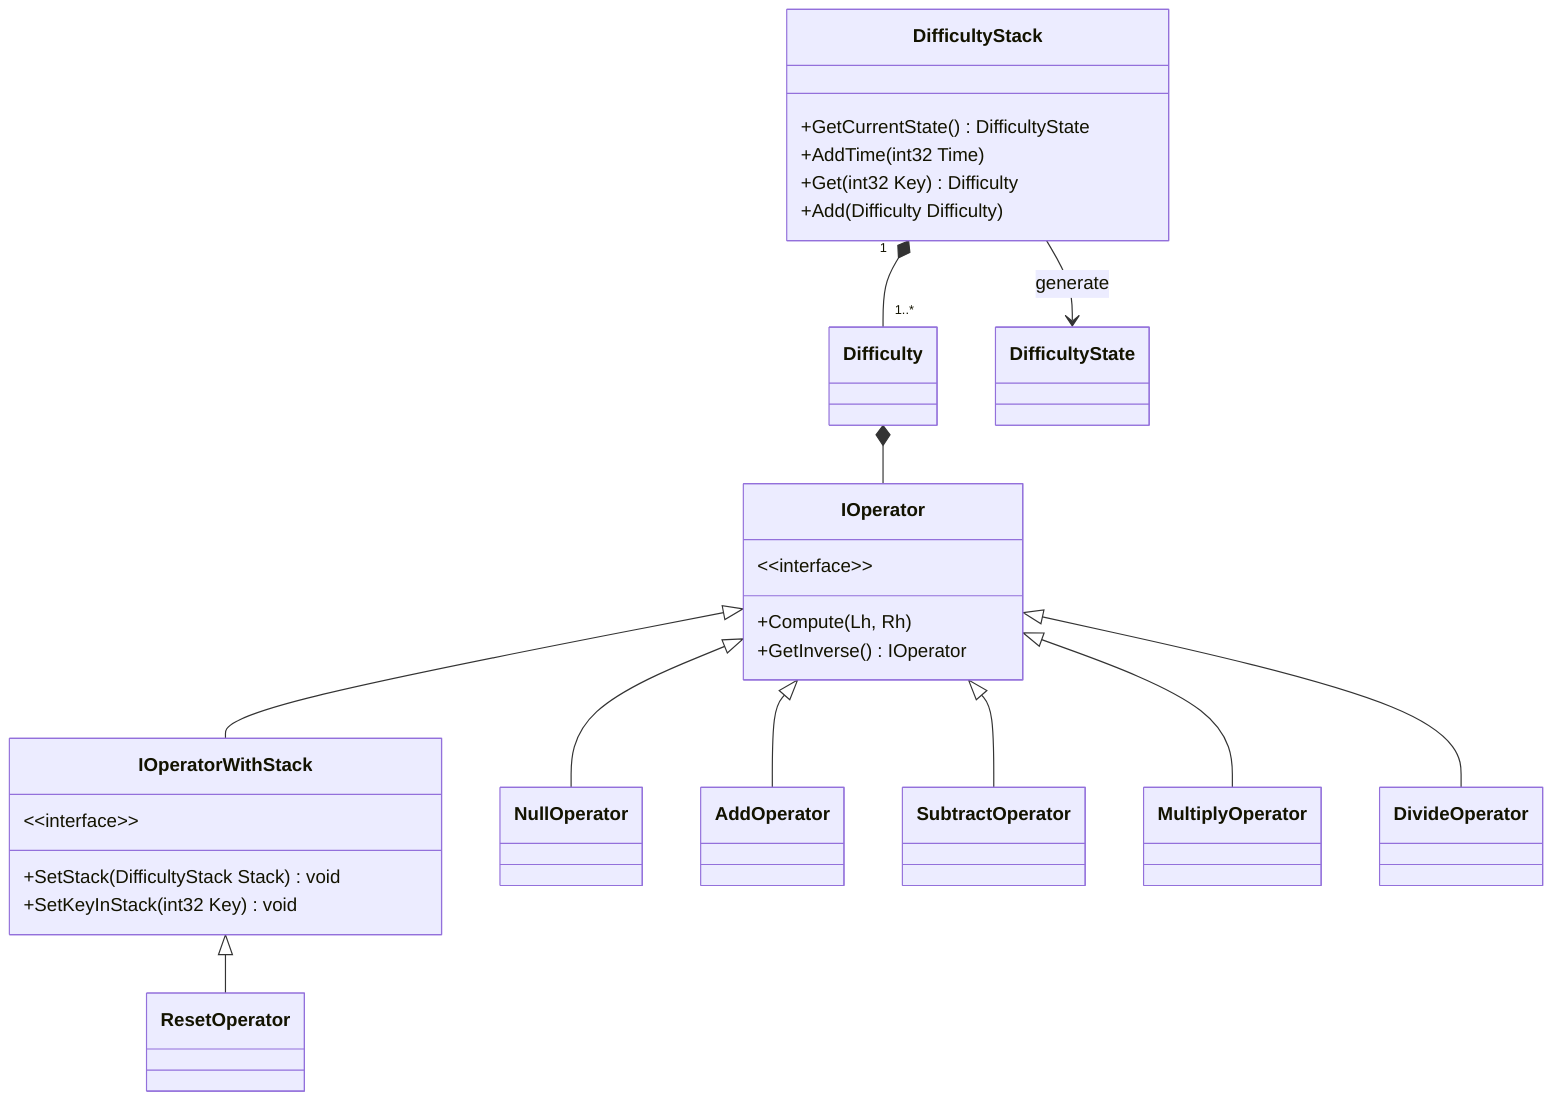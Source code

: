 classDiagram

DifficultyStack "1" *-- "1..*" Difficulty
Difficulty *-- IOperator
DifficultyStack --> DifficultyState : generate
IOperator <|-- IOperatorWithStack
IOperator <|-- NullOperator
IOperator <|-- AddOperator
IOperator <|-- SubtractOperator
IOperator <|-- MultiplyOperator
IOperator <|-- DivideOperator
IOperatorWithStack <|-- ResetOperator

class IOperator {
    &lt;&lt;interface&gt;&gt;
    +Compute(Lh, Rh)
    +GetInverse() IOperator
}

class IOperatorWithStack {
    &lt;&lt;interface&gt;&gt;
    +SetStack(DifficultyStack Stack) void
    +SetKeyInStack(int32 Key) void
}

class DifficultyStack {
    +GetCurrentState() DifficultyState
    +AddTime(int32 Time)
    +Get(int32 Key) Difficulty
    +Add(Difficulty Difficulty)
}